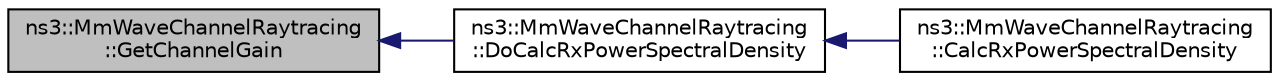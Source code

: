 digraph "ns3::MmWaveChannelRaytracing::GetChannelGain"
{
  edge [fontname="Helvetica",fontsize="10",labelfontname="Helvetica",labelfontsize="10"];
  node [fontname="Helvetica",fontsize="10",shape=record];
  rankdir="LR";
  Node1 [label="ns3::MmWaveChannelRaytracing\l::GetChannelGain",height=0.2,width=0.4,color="black", fillcolor="grey75", style="filled", fontcolor="black"];
  Node1 -> Node2 [dir="back",color="midnightblue",fontsize="10",style="solid"];
  Node2 [label="ns3::MmWaveChannelRaytracing\l::DoCalcRxPowerSpectralDensity",height=0.2,width=0.4,color="black", fillcolor="white", style="filled",URL="$d1/d92/classns3_1_1MmWaveChannelRaytracing.html#acc7c4160f1e83ce989502aec3fda4814"];
  Node2 -> Node3 [dir="back",color="midnightblue",fontsize="10",style="solid"];
  Node3 [label="ns3::MmWaveChannelRaytracing\l::CalcRxPowerSpectralDensity",height=0.2,width=0.4,color="black", fillcolor="white", style="filled",URL="$d1/d92/classns3_1_1MmWaveChannelRaytracing.html#a05ab8d0eec036305bde7d2de74de6403"];
}
